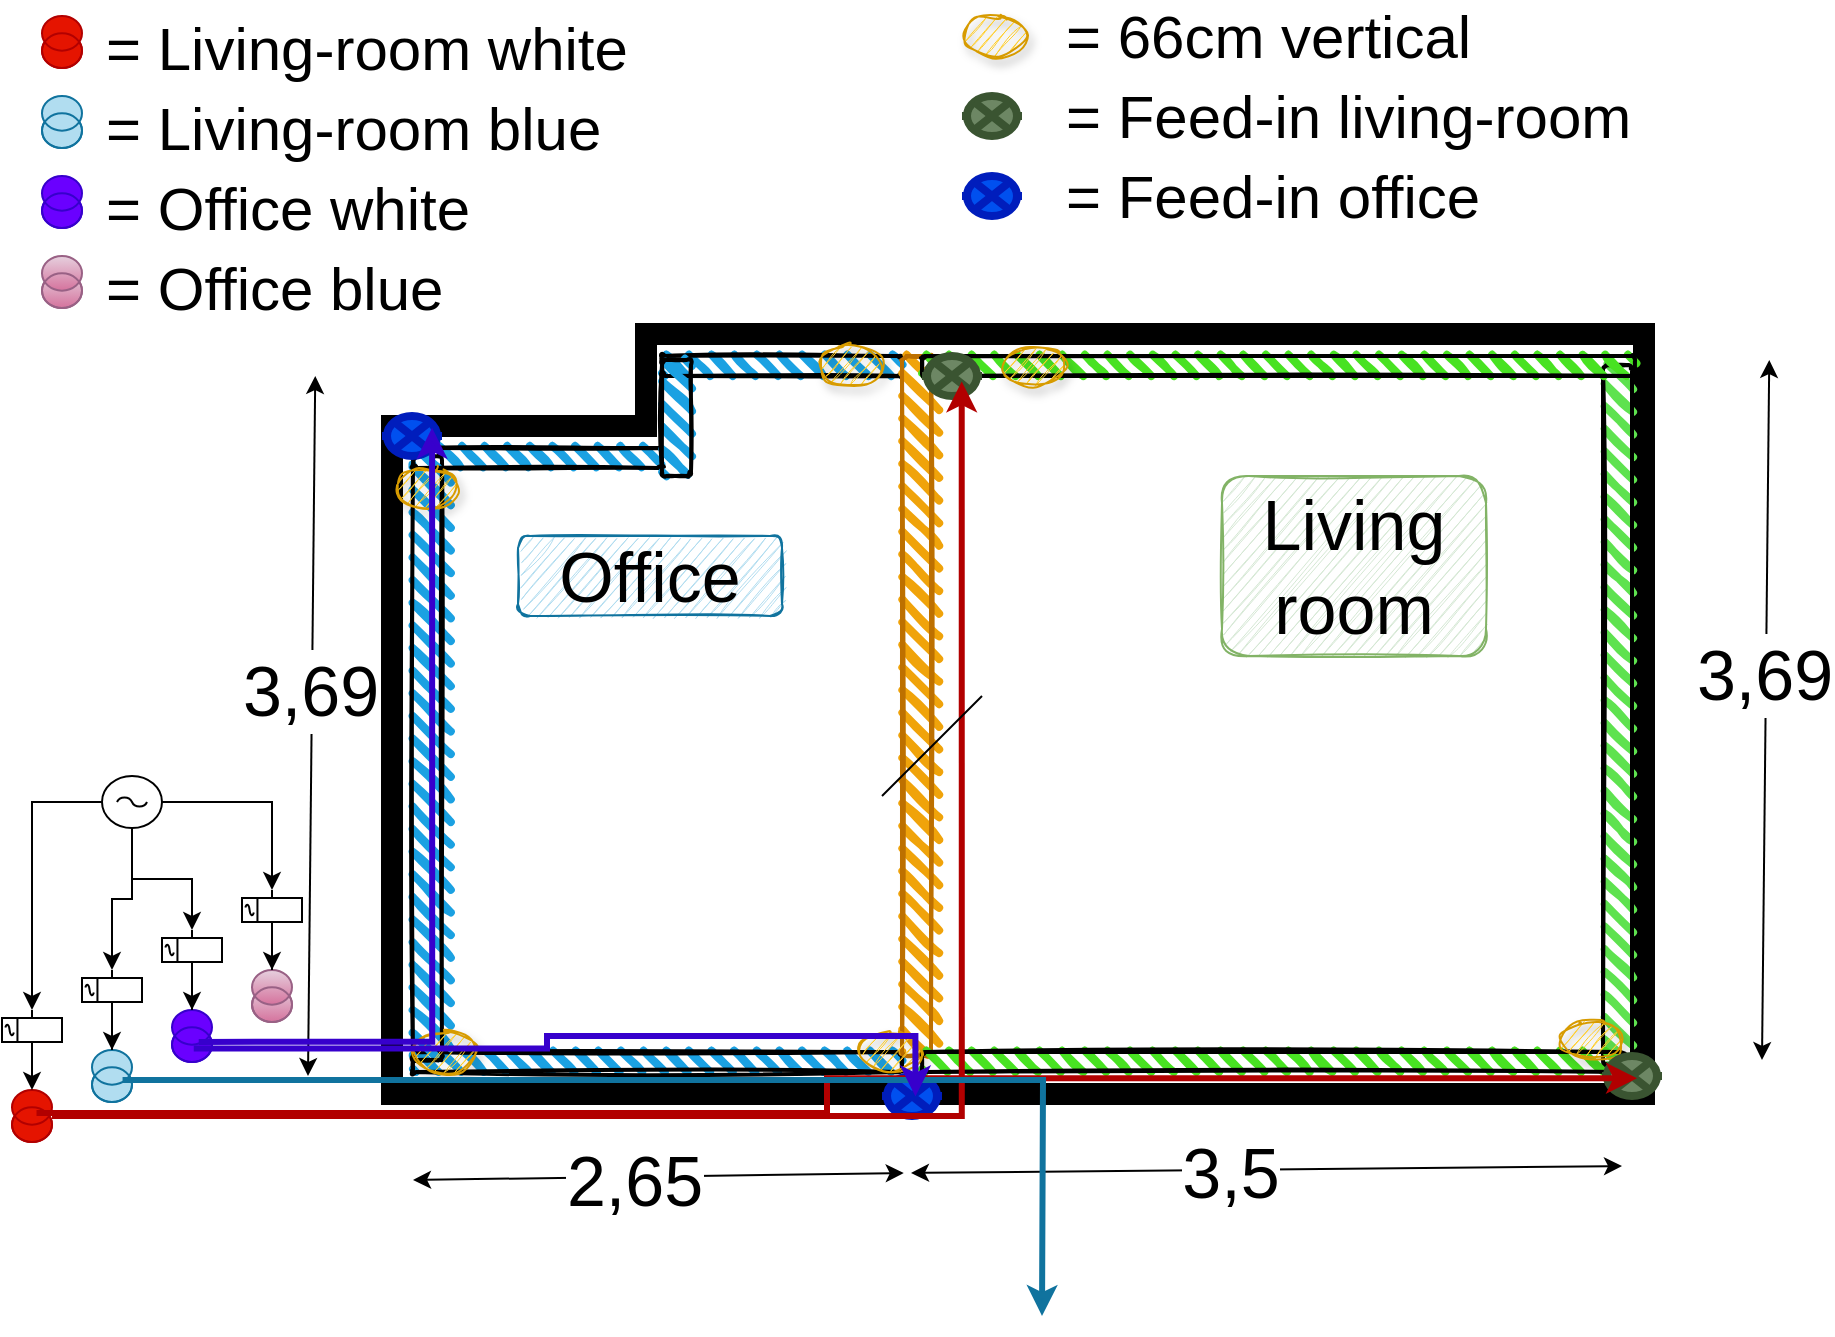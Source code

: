 <mxfile version="13.6.5">
    <diagram name="Page-1" id="38b20595-45e3-9b7f-d5ca-b57f44c5b66d">
        <mxGraphModel dx="2910" dy="993" grid="1" gridSize="10" guides="1" tooltips="1" connect="1" arrows="1" fold="1" page="1" pageScale="1" pageWidth="1100" pageHeight="850" background="#ffffff" math="0" shadow="0">
            <root>
                <mxCell id="0"/>
                <mxCell id="B944uMbOIRTjp_s_mnJW-95" value="wall" parent="0"/>
                <mxCell id="B944uMbOIRTjp_s_mnJW-96" value="" style="verticalLabelPosition=bottom;html=1;verticalAlign=top;align=center;shape=mxgraph.floorplan.wallCorner;fillColor=#000000;shadow=0;sketch=0;strokeColor=#000000;" parent="B944uMbOIRTjp_s_mnJW-95" vertex="1">
                    <mxGeometry x="-860" y="280" width="100" height="100" as="geometry"/>
                </mxCell>
                <mxCell id="B944uMbOIRTjp_s_mnJW-97" value="" style="verticalLabelPosition=bottom;html=1;verticalAlign=top;align=center;shape=mxgraph.floorplan.wallCorner;fillColor=#000000;direction=west;shadow=0;sketch=0;strokeColor=#000000;" parent="B944uMbOIRTjp_s_mnJW-95" vertex="1">
                    <mxGeometry x="-763" y="240" width="40" height="50" as="geometry"/>
                </mxCell>
                <mxCell id="B944uMbOIRTjp_s_mnJW-98" value="" style="verticalLabelPosition=bottom;html=1;verticalAlign=top;align=center;shape=mxgraph.floorplan.wall;fillColor=#000000;shadow=0;sketch=0;strokeColor=#000000;" parent="B944uMbOIRTjp_s_mnJW-95" vertex="1">
                    <mxGeometry x="-733" y="234" width="473" height="10" as="geometry"/>
                </mxCell>
                <mxCell id="B944uMbOIRTjp_s_mnJW-99" value="" style="verticalLabelPosition=bottom;html=1;verticalAlign=top;align=center;shape=mxgraph.floorplan.wallCorner;fillColor=#000000;direction=south;shadow=0;sketch=0;strokeColor=#000000;" parent="B944uMbOIRTjp_s_mnJW-95" vertex="1">
                    <mxGeometry x="-264" y="234" width="40" height="366" as="geometry"/>
                </mxCell>
                <mxCell id="B944uMbOIRTjp_s_mnJW-100" value="" style="verticalLabelPosition=bottom;html=1;verticalAlign=top;align=center;shape=mxgraph.floorplan.wallCorner;fillColor=#000000;direction=north;shadow=0;sketch=0;strokeColor=#000000;" parent="B944uMbOIRTjp_s_mnJW-95" vertex="1">
                    <mxGeometry x="-860" y="380" width="610" height="244" as="geometry"/>
                </mxCell>
                <mxCell id="B944uMbOIRTjp_s_mnJW-101" value="" style="verticalLabelPosition=bottom;html=1;verticalAlign=top;align=center;shape=mxgraph.floorplan.wallCorner;fillColor=#000000;direction=west;shadow=0;sketch=0;strokeColor=#000000;" parent="B944uMbOIRTjp_s_mnJW-95" vertex="1">
                    <mxGeometry x="-250" y="600" width="26" height="24" as="geometry"/>
                </mxCell>
                <mxCell id="1" style="" parent="0" visible="0"/>
                <mxCell id="B944uMbOIRTjp_s_mnJW-5" value="" style="rounded=0;whiteSpace=wrap;html=1;shadow=0;sketch=0;strokeColor=#000000;gradientColor=none;fillColor=none;" parent="1" vertex="1">
                    <mxGeometry x="-850" y="245" width="615" height="369" as="geometry"/>
                </mxCell>
                <mxCell id="B944uMbOIRTjp_s_mnJW-23" value="" style="rounded=0;whiteSpace=wrap;html=1;shadow=0;sketch=0;strokeColor=#000000;fillColor=#ffffff;gradientColor=none;" parent="1" vertex="1">
                    <mxGeometry x="-517" y="245" width="39" height="30" as="geometry"/>
                </mxCell>
                <mxCell id="B944uMbOIRTjp_s_mnJW-33" value="" style="rounded=0;whiteSpace=wrap;html=1;shadow=0;sketch=1;strokeColor=#000000;fillColor=#ffffff;gradientColor=none;" parent="1" vertex="1">
                    <mxGeometry x="-616" y="324" width="43" height="290" as="geometry"/>
                </mxCell>
                <mxCell id="B944uMbOIRTjp_s_mnJW-38" value="" style="group;rotation=-90;sketch=1;shadow=1;" parent="1" vertex="1" connectable="0">
                    <mxGeometry x="-810" y="425" width="302" height="74.669" as="geometry"/>
                </mxCell>
                <mxCell id="48ef80bc37b76060-48" value="" style="verticalLabelPosition=bottom;html=1;verticalAlign=top;align=center;strokeWidth=1;shape=mxgraph.floorplan.office_chair;shadow=0;rounded=0;comic=0;fontFamily=Verdana;fontSize=12;rotation=-90;" parent="B944uMbOIRTjp_s_mnJW-38" vertex="1">
                    <mxGeometry x="72" y="56" width="40" height="43" as="geometry"/>
                </mxCell>
                <mxCell id="48ef80bc37b76060-49" value="" style="shape=rect;shadow=0;rounded=0;comic=0;fontFamily=Verdana;fontSize=12;align=center;html=1;rotation=-90;" parent="B944uMbOIRTjp_s_mnJW-38" vertex="1">
                    <mxGeometry x="2" y="6" width="300" height="62" as="geometry"/>
                </mxCell>
                <mxCell id="48ef80bc37b76060-50" value="" style="verticalLabelPosition=bottom;html=1;verticalAlign=top;align=center;strokeWidth=1;shape=mxgraph.floorplan.workstation;shadow=0;flipV=1;rounded=0;comic=0;fontFamily=Verdana;fontSize=12;rotation=-90;" parent="B944uMbOIRTjp_s_mnJW-38" vertex="1">
                    <mxGeometry x="138" y="57" width="50" height="40" as="geometry"/>
                </mxCell>
                <mxCell id="48ef80bc37b76060-154" value="" style="verticalLabelPosition=bottom;html=1;verticalAlign=top;align=center;strokeWidth=1;shape=mxgraph.floorplan.flat_tv;rounded=0;shadow=0;comic=0;fontFamily=Verdana;fontSize=12;rotation=-255;" parent="B944uMbOIRTjp_s_mnJW-38" vertex="1">
                    <mxGeometry x="136" y="137" width="70" height="10" as="geometry"/>
                </mxCell>
                <mxCell id="48ef80bc37b76060-155" value="" style="verticalLabelPosition=bottom;html=1;verticalAlign=top;align=center;strokeWidth=1;shape=mxgraph.floorplan.flat_tv;rounded=0;shadow=0;comic=0;fontFamily=Verdana;fontSize=12;rotation=70;" parent="B944uMbOIRTjp_s_mnJW-38" vertex="1">
                    <mxGeometry x="136" y="6" width="70" height="10" as="geometry"/>
                </mxCell>
                <mxCell id="B944uMbOIRTjp_s_mnJW-41" value="" style="verticalLabelPosition=bottom;html=1;verticalAlign=top;align=center;shape=mxgraph.floorplan.laptop;shadow=0;sketch=0;strokeColor=#000000;fillColor=#ffffff;gradientColor=none;rotation=60;" parent="B944uMbOIRTjp_s_mnJW-38" vertex="1">
                    <mxGeometry x="130" y="6" width="40" height="35" as="geometry"/>
                </mxCell>
                <mxCell id="B944uMbOIRTjp_s_mnJW-39" value="" style="verticalLabelPosition=bottom;html=1;verticalAlign=top;align=center;shape=mxgraph.floorplan.couch;shadow=0;sketch=1;strokeColor=#000000;fillColor=#ffffff;gradientColor=none;rotation=90;" parent="1" vertex="1">
                    <mxGeometry x="-405" y="444" width="240" height="80" as="geometry"/>
                </mxCell>
                <mxCell id="B944uMbOIRTjp_s_mnJW-40" value="" style="verticalLabelPosition=bottom;html=1;verticalAlign=top;align=center;shape=mxgraph.floorplan.flat_tv;shadow=0;sketch=1;strokeColor=#000000;fillColor=#ffffff;gradientColor=none;" parent="1" vertex="1">
                    <mxGeometry x="-450" y="250" width="100" height="10" as="geometry"/>
                </mxCell>
                <mxCell id="B944uMbOIRTjp_s_mnJW-43" value="" style="verticalLabelPosition=bottom;html=1;verticalAlign=top;align=center;shape=mxgraph.floorplan.chair;shadow=0;sketch=1;strokeColor=#000000;fillColor=#ffffff;gradientColor=none;rotation=-65;" parent="1" vertex="1">
                    <mxGeometry x="-750" y="385" width="41" height="52" as="geometry"/>
                </mxCell>
                <mxCell id="B944uMbOIRTjp_s_mnJW-44" value="" style="verticalLabelPosition=bottom;html=1;verticalAlign=top;align=center;shape=mxgraph.floorplan.sofa;shadow=0;sketch=1;strokeColor=#000000;fillColor=#ffffff;gradientColor=none;rotation=0;direction=west;" parent="1" vertex="1">
                    <mxGeometry x="-489.99" y="522" width="160" height="80" as="geometry"/>
                </mxCell>
                <mxCell id="48ef80bc37b76060-143" value="" style="verticalLabelPosition=bottom;html=1;verticalAlign=top;align=center;strokeWidth=1;shape=mxgraph.floorplan.dresser;rounded=0;shadow=0;comic=0;fontFamily=Verdana;fontSize=12;rotation=0;sketch=1;" parent="1" vertex="1">
                    <mxGeometry x="-335" y="245" width="100" height="65" as="geometry"/>
                </mxCell>
                <mxCell id="48ef80bc37b76060-152" value="" style="verticalLabelPosition=bottom;html=1;verticalAlign=top;align=center;strokeWidth=1;shape=mxgraph.floorplan.dresser;rounded=0;shadow=0;comic=0;fontFamily=Verdana;fontSize=12;rotation=90;direction=south;sketch=1;" parent="1" vertex="1">
                    <mxGeometry x="-844.5" y="542.5" width="65" height="75" as="geometry"/>
                </mxCell>
                <mxCell id="48ef80bc37b76060-46" value="" style="group;sketch=1;" parent="1" vertex="1" connectable="0">
                    <mxGeometry x="-769.5" y="542" width="80" height="70" as="geometry"/>
                </mxCell>
                <mxCell id="B944uMbOIRTjp_s_mnJW-48" value="" style="group" parent="48ef80bc37b76060-46" vertex="1" connectable="0">
                    <mxGeometry width="80" height="70" as="geometry"/>
                </mxCell>
                <mxCell id="48ef80bc37b76060-2" value="" style="shape=rect;shadow=0;rounded=0;comic=0;fontFamily=Verdana;fontSize=12;align=center;html=1;" parent="B944uMbOIRTjp_s_mnJW-48" vertex="1">
                    <mxGeometry width="80" height="70" as="geometry"/>
                </mxCell>
                <mxCell id="48ef80bc37b76060-3" value="" style="verticalLabelPosition=bottom;html=1;verticalAlign=top;align=center;strokeWidth=1;shape=mxgraph.floorplan.workstation;shadow=0;flipV=1;rounded=0;comic=0;fontFamily=Verdana;fontSize=12;" parent="B944uMbOIRTjp_s_mnJW-48" vertex="1">
                    <mxGeometry x="15" y="14" width="50" height="56" as="geometry"/>
                </mxCell>
                <mxCell id="48ef80bc37b76060-333" value="" style="verticalLabelPosition=bottom;html=1;verticalAlign=top;align=center;strokeWidth=1;shape=mxgraph.floorplan.plant;rounded=0;shadow=0;comic=0;fontFamily=Verdana;fontSize=12;sketch=1;" parent="1" vertex="1">
                    <mxGeometry x="-478" y="280" width="47" height="51" as="geometry"/>
                </mxCell>
                <mxCell id="B944uMbOIRTjp_s_mnJW-52" value="" style="verticalLabelPosition=bottom;html=1;verticalAlign=top;align=center;shape=mxgraph.floorplan.window;shadow=0;sketch=0;strokeColor=#666666;fillColor=#f5f5f5;gradientColor=#b3b3b3;" parent="1" vertex="1">
                    <mxGeometry x="-400" y="610" width="130" height="20" as="geometry"/>
                </mxCell>
                <mxCell id="B944uMbOIRTjp_s_mnJW-75" value="" style="verticalLabelPosition=bottom;html=1;verticalAlign=top;align=center;shape=mxgraph.floorplan.doorLeft;aspect=fixed;shadow=0;sketch=0;strokeColor=#666666;fillColor=#f5f5f5;gradientColor=#b3b3b3;rotation=90;" parent="1" vertex="1">
                    <mxGeometry x="-924.93" y="324.43" width="66.13" height="70.26" as="geometry"/>
                </mxCell>
                <mxCell id="B944uMbOIRTjp_s_mnJW-20" value="" style="rounded=0;whiteSpace=wrap;html=1;fillColor=#f5f5f5;strokeColor=#666666;gradientColor=#b3b3b3;" parent="1" vertex="1">
                    <mxGeometry x="-620" y="230" width="86" height="21" as="geometry"/>
                </mxCell>
                <mxCell id="B944uMbOIRTjp_s_mnJW-104" value="" style="verticalLabelPosition=bottom;html=1;verticalAlign=top;align=center;shape=mxgraph.floorplan.room;fillColor=#000000;shadow=0;sketch=0;strokeColor=#000000;" parent="1" vertex="1">
                    <mxGeometry x="-520" y="240" width="42" height="40" as="geometry"/>
                </mxCell>
                <mxCell id="B944uMbOIRTjp_s_mnJW-139" value="" style="verticalLabelPosition=bottom;html=1;verticalAlign=top;align=center;shape=mxgraph.floorplan.floor_lamp;rounded=1;shadow=0;glass=0;labelBackgroundColor=none;sketch=1;strokeColor=#d6b656;fillColor=#fff2cc;gradientColor=#ffd966;fontSize=35;" parent="1" vertex="1">
                    <mxGeometry x="-640" y="393" width="40" height="37" as="geometry"/>
                </mxCell>
                <mxCell id="B944uMbOIRTjp_s_mnJW-140" value="" style="verticalLabelPosition=bottom;html=1;verticalAlign=top;align=center;shape=mxgraph.floorplan.floor_lamp;rounded=1;shadow=0;glass=0;labelBackgroundColor=none;sketch=1;strokeColor=#d6b656;fillColor=#fff2cc;gradientColor=#ffd966;fontSize=35;" parent="1" vertex="1">
                    <mxGeometry x="-450" y="393" width="40" height="37" as="geometry"/>
                </mxCell>
                <mxCell id="B944uMbOIRTjp_s_mnJW-111" value="measure" parent="0" visible="0"/>
                <mxCell id="B944uMbOIRTjp_s_mnJW-112" value="" style="endArrow=classic;startArrow=classic;html=1;entryX=1;entryY=0;entryDx=0;entryDy=0;exitX=1;exitY=1;exitDx=0;exitDy=0;" parent="B944uMbOIRTjp_s_mnJW-111" edge="1">
                    <mxGeometry width="50" height="50" relative="1" as="geometry">
                        <mxPoint x="-197.0" y="614" as="sourcePoint"/>
                        <mxPoint x="-197.0" y="245.0" as="targetPoint"/>
                    </mxGeometry>
                </mxCell>
                <mxCell id="B944uMbOIRTjp_s_mnJW-113" value="3,69" style="edgeLabel;html=1;align=center;verticalAlign=middle;resizable=0;points=[];" parent="B944uMbOIRTjp_s_mnJW-112" vertex="1" connectable="0">
                    <mxGeometry x="-0.11" y="2" relative="1" as="geometry">
                        <mxPoint as="offset"/>
                    </mxGeometry>
                </mxCell>
                <mxCell id="B944uMbOIRTjp_s_mnJW-114" value="" style="endArrow=classic;startArrow=classic;html=1;exitX=0;exitY=1;exitDx=0;exitDy=0;entryX=0;entryY=1;entryDx=0;entryDy=0;" parent="B944uMbOIRTjp_s_mnJW-111" edge="1">
                    <mxGeometry width="50" height="50" relative="1" as="geometry">
                        <mxPoint x="-878" y="614" as="sourcePoint"/>
                        <mxPoint x="-878" y="288.0" as="targetPoint"/>
                    </mxGeometry>
                </mxCell>
                <mxCell id="B944uMbOIRTjp_s_mnJW-115" value="3,26" style="edgeLabel;html=1;align=center;verticalAlign=middle;resizable=0;points=[];" parent="B944uMbOIRTjp_s_mnJW-114" vertex="1" connectable="0">
                    <mxGeometry x="-0.11" y="2" relative="1" as="geometry">
                        <mxPoint as="offset"/>
                    </mxGeometry>
                </mxCell>
                <mxCell id="B944uMbOIRTjp_s_mnJW-116" value="" style="endArrow=classic;startArrow=classic;html=1;entryX=0;entryY=0;entryDx=0;entryDy=0;exitX=0;exitY=1;exitDx=0;exitDy=0;" parent="B944uMbOIRTjp_s_mnJW-111" edge="1">
                    <mxGeometry width="50" height="50" relative="1" as="geometry">
                        <mxPoint x="-878" y="288.0" as="sourcePoint"/>
                        <mxPoint x="-878" y="245.0" as="targetPoint"/>
                    </mxGeometry>
                </mxCell>
                <mxCell id="B944uMbOIRTjp_s_mnJW-117" value="0,44" style="edgeLabel;html=1;align=center;verticalAlign=middle;resizable=0;points=[];" parent="B944uMbOIRTjp_s_mnJW-116" vertex="1" connectable="0">
                    <mxGeometry x="-0.11" y="2" relative="1" as="geometry">
                        <mxPoint as="offset"/>
                    </mxGeometry>
                </mxCell>
                <mxCell id="B944uMbOIRTjp_s_mnJW-118" value="" style="endArrow=classic;startArrow=classic;html=1;exitX=1;exitY=0;exitDx=0;exitDy=0;entryX=0;entryY=0;entryDx=0;entryDy=0;" parent="B944uMbOIRTjp_s_mnJW-111" edge="1">
                    <mxGeometry width="50" height="50" relative="1" as="geometry">
                        <mxPoint x="-723" y="220.0" as="sourcePoint"/>
                        <mxPoint x="-850" y="220.0" as="targetPoint"/>
                    </mxGeometry>
                </mxCell>
                <mxCell id="B944uMbOIRTjp_s_mnJW-119" value="1,27" style="edgeLabel;html=1;align=center;verticalAlign=middle;resizable=0;points=[];" parent="B944uMbOIRTjp_s_mnJW-118" vertex="1" connectable="0">
                    <mxGeometry x="-0.11" y="2" relative="1" as="geometry">
                        <mxPoint y="-1" as="offset"/>
                    </mxGeometry>
                </mxCell>
                <mxCell id="B944uMbOIRTjp_s_mnJW-120" value="" style="endArrow=classic;startArrow=classic;html=1;exitX=1;exitY=0;exitDx=0;exitDy=0;entryX=0;entryY=0;entryDx=0;entryDy=0;" parent="B944uMbOIRTjp_s_mnJW-111" edge="1">
                    <mxGeometry width="50" height="50" relative="1" as="geometry">
                        <mxPoint x="-620" y="220.0" as="sourcePoint"/>
                        <mxPoint x="-723.0" y="220.0" as="targetPoint"/>
                    </mxGeometry>
                </mxCell>
                <mxCell id="B944uMbOIRTjp_s_mnJW-121" value="1,03" style="edgeLabel;html=1;align=center;verticalAlign=middle;resizable=0;points=[];" parent="B944uMbOIRTjp_s_mnJW-120" vertex="1" connectable="0">
                    <mxGeometry x="-0.11" y="2" relative="1" as="geometry">
                        <mxPoint y="-1" as="offset"/>
                    </mxGeometry>
                </mxCell>
                <mxCell id="B944uMbOIRTjp_s_mnJW-122" value="" style="endArrow=classic;startArrow=classic;html=1;entryX=0;entryY=0;entryDx=0;entryDy=0;" parent="B944uMbOIRTjp_s_mnJW-111" edge="1">
                    <mxGeometry width="50" height="50" relative="1" as="geometry">
                        <mxPoint x="-520" y="220.0" as="sourcePoint"/>
                        <mxPoint x="-620" y="220.0" as="targetPoint"/>
                    </mxGeometry>
                </mxCell>
                <mxCell id="B944uMbOIRTjp_s_mnJW-123" value="1,03" style="edgeLabel;html=1;align=center;verticalAlign=middle;resizable=0;points=[];" parent="B944uMbOIRTjp_s_mnJW-122" vertex="1" connectable="0">
                    <mxGeometry x="-0.11" y="2" relative="1" as="geometry">
                        <mxPoint y="-1" as="offset"/>
                    </mxGeometry>
                </mxCell>
                <mxCell id="B944uMbOIRTjp_s_mnJW-124" value="" style="endArrow=classic;startArrow=classic;html=1;exitX=1;exitY=0;exitDx=0;exitDy=0;entryX=0;entryY=0;entryDx=0;entryDy=0;" parent="B944uMbOIRTjp_s_mnJW-111" edge="1">
                    <mxGeometry width="50" height="50" relative="1" as="geometry">
                        <mxPoint x="-235" y="220.0" as="sourcePoint"/>
                        <mxPoint x="-478" y="220.0" as="targetPoint"/>
                    </mxGeometry>
                </mxCell>
                <mxCell id="B944uMbOIRTjp_s_mnJW-125" value="2,43" style="edgeLabel;html=1;align=center;verticalAlign=middle;resizable=0;points=[];" parent="B944uMbOIRTjp_s_mnJW-124" vertex="1" connectable="0">
                    <mxGeometry x="-0.11" y="2" relative="1" as="geometry">
                        <mxPoint y="-1" as="offset"/>
                    </mxGeometry>
                </mxCell>
                <mxCell id="B944uMbOIRTjp_s_mnJW-126" value="" style="endArrow=classic;startArrow=classic;html=1;exitX=1;exitY=0;exitDx=0;exitDy=0;" parent="B944uMbOIRTjp_s_mnJW-111" edge="1">
                    <mxGeometry width="50" height="50" relative="1" as="geometry">
                        <mxPoint x="-478" y="220.0" as="sourcePoint"/>
                        <mxPoint x="-520" y="220" as="targetPoint"/>
                    </mxGeometry>
                </mxCell>
                <mxCell id="B944uMbOIRTjp_s_mnJW-127" value=",39" style="edgeLabel;html=1;align=center;verticalAlign=middle;resizable=0;points=[];" parent="B944uMbOIRTjp_s_mnJW-126" vertex="1" connectable="0">
                    <mxGeometry x="-0.11" y="2" relative="1" as="geometry">
                        <mxPoint y="-1" as="offset"/>
                    </mxGeometry>
                </mxCell>
                <mxCell id="B944uMbOIRTjp_s_mnJW-128" value="" style="endArrow=classic;startArrow=classic;html=1;exitX=1;exitY=1;exitDx=0;exitDy=0;entryX=0;entryY=1;entryDx=0;entryDy=0;" parent="B944uMbOIRTjp_s_mnJW-111" edge="1">
                    <mxGeometry width="50" height="50" relative="1" as="geometry">
                        <mxPoint x="-235" y="640" as="sourcePoint"/>
                        <mxPoint x="-850" y="640" as="targetPoint"/>
                    </mxGeometry>
                </mxCell>
                <mxCell id="B944uMbOIRTjp_s_mnJW-129" value="6,15" style="edgeLabel;html=1;align=center;verticalAlign=middle;resizable=0;points=[];" parent="B944uMbOIRTjp_s_mnJW-128" vertex="1" connectable="0">
                    <mxGeometry x="-0.11" y="2" relative="1" as="geometry">
                        <mxPoint as="offset"/>
                    </mxGeometry>
                </mxCell>
                <mxCell id="B944uMbOIRTjp_s_mnJW-130" value="" style="endArrow=classic;startArrow=classic;html=1;exitX=1;exitY=0;exitDx=0;exitDy=0;entryX=0;entryY=0;entryDx=0;entryDy=0;" parent="B944uMbOIRTjp_s_mnJW-111" edge="1">
                    <mxGeometry width="50" height="50" relative="1" as="geometry">
                        <mxPoint x="-616" y="628.21" as="sourcePoint"/>
                        <mxPoint x="-850" y="628.21" as="targetPoint"/>
                    </mxGeometry>
                </mxCell>
                <mxCell id="B944uMbOIRTjp_s_mnJW-131" value="2,34" style="edgeLabel;html=1;align=center;verticalAlign=middle;resizable=0;points=[];" parent="B944uMbOIRTjp_s_mnJW-130" vertex="1" connectable="0">
                    <mxGeometry x="-0.11" y="2" relative="1" as="geometry">
                        <mxPoint y="-1" as="offset"/>
                    </mxGeometry>
                </mxCell>
                <mxCell id="B944uMbOIRTjp_s_mnJW-132" value="" style="endArrow=classic;startArrow=classic;html=1;exitX=1;exitY=0;exitDx=0;exitDy=0;entryX=0;entryY=0;entryDx=0;entryDy=0;" parent="B944uMbOIRTjp_s_mnJW-111" edge="1">
                    <mxGeometry width="50" height="50" relative="1" as="geometry">
                        <mxPoint x="-235" y="628.21" as="sourcePoint"/>
                        <mxPoint x="-573" y="628.21" as="targetPoint"/>
                    </mxGeometry>
                </mxCell>
                <mxCell id="B944uMbOIRTjp_s_mnJW-133" value="3,38" style="edgeLabel;html=1;align=center;verticalAlign=middle;resizable=0;points=[];" parent="B944uMbOIRTjp_s_mnJW-132" vertex="1" connectable="0">
                    <mxGeometry x="-0.11" y="2" relative="1" as="geometry">
                        <mxPoint y="-1" as="offset"/>
                    </mxGeometry>
                </mxCell>
                <mxCell id="B944uMbOIRTjp_s_mnJW-134" value="" style="endArrow=classic;startArrow=classic;html=1;exitX=1;exitY=0;exitDx=0;exitDy=0;entryX=0;entryY=0;entryDx=0;entryDy=0;" parent="B944uMbOIRTjp_s_mnJW-111" edge="1">
                    <mxGeometry width="50" height="50" relative="1" as="geometry">
                        <mxPoint x="-534" y="208" as="sourcePoint"/>
                        <mxPoint x="-620" y="208" as="targetPoint"/>
                    </mxGeometry>
                </mxCell>
                <mxCell id="B944uMbOIRTjp_s_mnJW-135" value=",86" style="edgeLabel;html=1;align=center;verticalAlign=middle;resizable=0;points=[];" parent="B944uMbOIRTjp_s_mnJW-134" vertex="1" connectable="0">
                    <mxGeometry x="-0.11" y="2" relative="1" as="geometry">
                        <mxPoint y="-1" as="offset"/>
                    </mxGeometry>
                </mxCell>
                <mxCell id="B944uMbOIRTjp_s_mnJW-77" value="led" style="" parent="0"/>
                <mxCell id="B944uMbOIRTjp_s_mnJW-78" value="" style="rounded=1;whiteSpace=wrap;html=1;strokeWidth=2;fillWeight=4;hachureGap=8;hachureAngle=45;fillColor=#1ba1e2;sketch=1;shadow=0;" parent="B944uMbOIRTjp_s_mnJW-77" vertex="1">
                    <mxGeometry x="-720" y="250" width="120" height="10" as="geometry"/>
                </mxCell>
                <mxCell id="B944uMbOIRTjp_s_mnJW-79" value="" style="rounded=1;whiteSpace=wrap;html=1;strokeWidth=2;fillWeight=4;hachureGap=8;hachureAngle=45;fillColor=#1ba1e2;sketch=1;shadow=0;" parent="B944uMbOIRTjp_s_mnJW-77" vertex="1">
                    <mxGeometry x="-844.5" y="598" width="244.5" height="10" as="geometry"/>
                </mxCell>
                <mxCell id="B944uMbOIRTjp_s_mnJW-80" value="" style="rounded=1;whiteSpace=wrap;html=1;strokeWidth=2;fillWeight=4;hachureGap=8;hachureAngle=45;fillColor=#1ba1e2;sketch=1;shadow=0;" parent="B944uMbOIRTjp_s_mnJW-77" vertex="1">
                    <mxGeometry x="-844.5" y="300" width="14.5" height="302" as="geometry"/>
                </mxCell>
                <mxCell id="B944uMbOIRTjp_s_mnJW-81" value="" style="rounded=1;whiteSpace=wrap;html=1;strokeWidth=2;fillWeight=4;hachureGap=8;hachureAngle=45;fillColor=#f0a30a;sketch=1;shadow=0;strokeColor=#BD7000;fontColor=#ffffff;" parent="B944uMbOIRTjp_s_mnJW-77" vertex="1">
                    <mxGeometry x="-600" y="250" width="14.5" height="350" as="geometry"/>
                </mxCell>
                <mxCell id="B944uMbOIRTjp_s_mnJW-83" value="" style="rounded=1;whiteSpace=wrap;html=1;strokeWidth=2;fillWeight=4;hachureGap=8;hachureAngle=45;sketch=1;shadow=0;fillColor=#5EE24F;" parent="B944uMbOIRTjp_s_mnJW-77" vertex="1">
                    <mxGeometry x="-249.5" y="254.5" width="14.5" height="350" as="geometry"/>
                </mxCell>
                <mxCell id="B944uMbOIRTjp_s_mnJW-84" value="" style="rounded=1;whiteSpace=wrap;html=1;strokeWidth=2;fillWeight=4;hachureGap=8;hachureAngle=45;sketch=1;shadow=0;fillColor=#48E222;" parent="B944uMbOIRTjp_s_mnJW-77" vertex="1">
                    <mxGeometry x="-590" y="250" width="356.5" height="10" as="geometry"/>
                </mxCell>
                <mxCell id="B944uMbOIRTjp_s_mnJW-85" value="" style="rounded=1;whiteSpace=wrap;html=1;strokeWidth=2;fillWeight=4;hachureGap=8;hachureAngle=45;sketch=1;shadow=0;fillColor=#48E222;" parent="B944uMbOIRTjp_s_mnJW-77" vertex="1">
                    <mxGeometry x="-590" y="598" width="351" height="10" as="geometry"/>
                </mxCell>
                <mxCell id="B944uMbOIRTjp_s_mnJW-102" value="" style="rounded=1;whiteSpace=wrap;html=1;strokeWidth=2;fillWeight=4;hachureGap=8;hachureAngle=45;fillColor=#1ba1e2;sketch=1;shadow=0;" parent="B944uMbOIRTjp_s_mnJW-77" vertex="1">
                    <mxGeometry x="-844.5" y="296" width="124.5" height="10" as="geometry"/>
                </mxCell>
                <mxCell id="B944uMbOIRTjp_s_mnJW-103" value="" style="rounded=1;whiteSpace=wrap;html=1;strokeWidth=2;fillWeight=4;hachureGap=8;hachureAngle=45;fillColor=#1ba1e2;sketch=1;shadow=0;" parent="B944uMbOIRTjp_s_mnJW-77" vertex="1">
                    <mxGeometry x="-720" y="252" width="14.5" height="58" as="geometry"/>
                </mxCell>
                <mxCell id="B944uMbOIRTjp_s_mnJW-108" value="Office" style="text;align=center;verticalAlign=middle;rounded=1;shadow=0;glass=0;labelBackgroundColor=none;sketch=1;fontSize=35;whiteSpace=wrap;html=1;fillColor=#b1ddf0;strokeColor=#10739e;" parent="B944uMbOIRTjp_s_mnJW-77" vertex="1">
                    <mxGeometry x="-792" y="340" width="132" height="40" as="geometry"/>
                </mxCell>
                <mxCell id="B944uMbOIRTjp_s_mnJW-109" value="Living room" style="text;align=center;verticalAlign=middle;rounded=1;shadow=0;glass=0;labelBackgroundColor=none;sketch=1;fontSize=35;whiteSpace=wrap;html=1;fillColor=#d5e8d4;strokeColor=#82b366;" parent="B944uMbOIRTjp_s_mnJW-77" vertex="1">
                    <mxGeometry x="-440" y="310" width="132" height="90" as="geometry"/>
                </mxCell>
                <mxCell id="B944uMbOIRTjp_s_mnJW-141" value="" style="endArrow=classic;startArrow=classic;html=1;fontSize=35;fontColor=#000000;entryX=0.75;entryY=1;entryDx=0;entryDy=0;exitX=0;exitY=1;exitDx=0;exitDy=0;" parent="B944uMbOIRTjp_s_mnJW-77" edge="1">
                    <mxGeometry width="50" height="50" relative="1" as="geometry">
                        <mxPoint x="-844.5" y="662" as="sourcePoint"/>
                        <mxPoint x="-599.125" y="658.5" as="targetPoint"/>
                    </mxGeometry>
                </mxCell>
                <mxCell id="B944uMbOIRTjp_s_mnJW-142" value="2,65" style="edgeLabel;html=1;align=center;verticalAlign=middle;resizable=0;points=[];fontSize=35;fontColor=#000000;" parent="B944uMbOIRTjp_s_mnJW-141" vertex="1" connectable="0">
                    <mxGeometry x="-0.103" y="-1" relative="1" as="geometry">
                        <mxPoint as="offset"/>
                    </mxGeometry>
                </mxCell>
                <mxCell id="B944uMbOIRTjp_s_mnJW-143" value="" style="endArrow=classic;startArrow=classic;html=1;fontSize=35;fontColor=#000000;entryX=0.5;entryY=1;entryDx=0;entryDy=0;exitX=0.75;exitY=0;exitDx=0;exitDy=0;" parent="B944uMbOIRTjp_s_mnJW-77" edge="1">
                    <mxGeometry width="50" height="50" relative="1" as="geometry">
                        <mxPoint x="-893.375" y="260" as="sourcePoint"/>
                        <mxPoint x="-897" y="610" as="targetPoint"/>
                    </mxGeometry>
                </mxCell>
                <mxCell id="B944uMbOIRTjp_s_mnJW-144" value="3,69" style="edgeLabel;html=1;align=center;verticalAlign=middle;resizable=0;points=[];fontSize=35;fontColor=#000000;" parent="B944uMbOIRTjp_s_mnJW-143" vertex="1" connectable="0">
                    <mxGeometry x="-0.103" y="-1" relative="1" as="geometry">
                        <mxPoint as="offset"/>
                    </mxGeometry>
                </mxCell>
                <mxCell id="B944uMbOIRTjp_s_mnJW-145" value="" style="endArrow=classic;startArrow=classic;html=1;fontSize=35;fontColor=#000000;entryX=0.5;entryY=1;entryDx=0;entryDy=0;exitX=0.75;exitY=0;exitDx=0;exitDy=0;" parent="B944uMbOIRTjp_s_mnJW-77" edge="1">
                    <mxGeometry width="50" height="50" relative="1" as="geometry">
                        <mxPoint x="-166.375" y="252" as="sourcePoint"/>
                        <mxPoint x="-170" y="602" as="targetPoint"/>
                    </mxGeometry>
                </mxCell>
                <mxCell id="B944uMbOIRTjp_s_mnJW-146" value="3,69" style="edgeLabel;html=1;align=center;verticalAlign=middle;resizable=0;points=[];fontSize=35;fontColor=#000000;" parent="B944uMbOIRTjp_s_mnJW-145" vertex="1" connectable="0">
                    <mxGeometry x="-0.103" y="-1" relative="1" as="geometry">
                        <mxPoint as="offset"/>
                    </mxGeometry>
                </mxCell>
                <mxCell id="B944uMbOIRTjp_s_mnJW-147" value="" style="endArrow=classic;startArrow=classic;html=1;fontSize=35;fontColor=#000000;exitX=0;exitY=1;exitDx=0;exitDy=0;" parent="B944uMbOIRTjp_s_mnJW-77" edge="1">
                    <mxGeometry width="50" height="50" relative="1" as="geometry">
                        <mxPoint x="-595.5" y="658.5" as="sourcePoint"/>
                        <mxPoint x="-240" y="655" as="targetPoint"/>
                    </mxGeometry>
                </mxCell>
                <mxCell id="B944uMbOIRTjp_s_mnJW-148" value="3,5" style="edgeLabel;html=1;align=center;verticalAlign=middle;resizable=0;points=[];fontSize=35;fontColor=#000000;" parent="B944uMbOIRTjp_s_mnJW-147" vertex="1" connectable="0">
                    <mxGeometry x="-0.103" y="-1" relative="1" as="geometry">
                        <mxPoint as="offset"/>
                    </mxGeometry>
                </mxCell>
                <mxCell id="B944uMbOIRTjp_s_mnJW-155" value="" style="ellipse;whiteSpace=wrap;html=1;rounded=1;shadow=1;glass=0;labelBackgroundColor=none;sketch=1;strokeColor=#d79b00;fontSize=35;fillColor=#ffcd28;" parent="B944uMbOIRTjp_s_mnJW-77" vertex="1">
                    <mxGeometry x="-570" y="80" width="32" height="20" as="geometry"/>
                </mxCell>
                <mxCell id="B944uMbOIRTjp_s_mnJW-156" value="= 66cm&amp;nbsp;vertical&amp;nbsp;" style="text;html=1;strokeColor=none;fillColor=none;align=left;verticalAlign=middle;whiteSpace=wrap;rounded=0;shadow=1;glass=0;labelBackgroundColor=none;sketch=1;fontSize=30;fontColor=#000000;" parent="B944uMbOIRTjp_s_mnJW-77" vertex="1">
                    <mxGeometry x="-520" y="80" width="284.5" height="20" as="geometry"/>
                </mxCell>
                <mxCell id="B944uMbOIRTjp_s_mnJW-160" value="" style="ellipse;whiteSpace=wrap;html=1;rounded=1;shadow=1;glass=0;labelBackgroundColor=none;sketch=1;strokeColor=#d79b00;fontSize=35;fillColor=#ffcd28;" parent="B944uMbOIRTjp_s_mnJW-77" vertex="1">
                    <mxGeometry x="-853.25" y="306" width="32" height="20" as="geometry"/>
                </mxCell>
                <mxCell id="B944uMbOIRTjp_s_mnJW-162" value="" style="ellipse;whiteSpace=wrap;html=1;rounded=1;shadow=1;glass=0;labelBackgroundColor=none;sketch=1;strokeColor=#d79b00;fontSize=35;fillColor=#ffcd28;" parent="B944uMbOIRTjp_s_mnJW-77" vertex="1">
                    <mxGeometry x="-844.5" y="588" width="32" height="20" as="geometry"/>
                </mxCell>
                <mxCell id="B944uMbOIRTjp_s_mnJW-163" value="" style="ellipse;whiteSpace=wrap;html=1;rounded=1;shadow=1;glass=0;labelBackgroundColor=none;sketch=1;strokeColor=#d79b00;fontSize=35;fillColor=#ffcd28;" parent="B944uMbOIRTjp_s_mnJW-77" vertex="1">
                    <mxGeometry x="-642" y="245" width="32" height="20" as="geometry"/>
                </mxCell>
                <mxCell id="B944uMbOIRTjp_s_mnJW-164" value="" style="ellipse;whiteSpace=wrap;html=1;rounded=1;shadow=1;glass=0;labelBackgroundColor=none;sketch=1;strokeColor=#d79b00;fontSize=35;fillColor=#ffcd28;" parent="B944uMbOIRTjp_s_mnJW-77" vertex="1">
                    <mxGeometry x="-550" y="245" width="32" height="20" as="geometry"/>
                </mxCell>
                <mxCell id="B944uMbOIRTjp_s_mnJW-165" value="" style="ellipse;whiteSpace=wrap;html=1;rounded=1;shadow=1;glass=0;labelBackgroundColor=none;sketch=1;strokeColor=#d79b00;fontSize=35;fillColor=#ffcd28;" parent="B944uMbOIRTjp_s_mnJW-77" vertex="1">
                    <mxGeometry x="-271" y="582" width="32" height="20" as="geometry"/>
                </mxCell>
                <mxCell id="B944uMbOIRTjp_s_mnJW-166" value="" style="ellipse;whiteSpace=wrap;html=1;rounded=1;shadow=1;glass=0;labelBackgroundColor=none;sketch=1;strokeColor=#d79b00;fontSize=35;fillColor=#ffcd28;" parent="B944uMbOIRTjp_s_mnJW-77" vertex="1">
                    <mxGeometry x="-622" y="588" width="32" height="20" as="geometry"/>
                </mxCell>
                <mxCell id="2" value="led_wiring" parent="0"/>
                <mxCell id="6" value="" style="pointerEvents=1;verticalLabelPosition=bottom;shadow=0;dashed=0;align=center;html=1;verticalAlign=top;shape=mxgraph.electrical.miscellaneous.light_bulb;strokeColor=#3A5431;strokeWidth=4;fillColor=#6d8764;fontColor=#ffffff;" parent="2" vertex="1">
                    <mxGeometry x="-250" y="600" width="30" height="20" as="geometry"/>
                </mxCell>
                <mxCell id="7" value="" style="pointerEvents=1;verticalLabelPosition=bottom;shadow=0;dashed=0;align=center;html=1;verticalAlign=top;shape=mxgraph.electrical.miscellaneous.light_bulb;strokeColor=#3A5431;strokeWidth=4;fillColor=#6d8764;fontColor=#ffffff;" parent="2" vertex="1">
                    <mxGeometry x="-590" y="250" width="30" height="20" as="geometry"/>
                </mxCell>
                <mxCell id="8" value="" style="pointerEvents=1;verticalLabelPosition=bottom;shadow=0;dashed=0;align=center;html=1;verticalAlign=top;shape=mxgraph.electrical.miscellaneous.light_bulb;strokeColor=#3A5431;strokeWidth=4;fillColor=#6d8764;fontColor=#ffffff;" parent="2" vertex="1">
                    <mxGeometry x="-570" y="120" width="30" height="20" as="geometry"/>
                </mxCell>
                <mxCell id="9" value="= Feed-in living-room&amp;nbsp;" style="text;html=1;strokeColor=none;fillColor=none;align=left;verticalAlign=middle;whiteSpace=wrap;rounded=0;shadow=1;glass=0;labelBackgroundColor=none;sketch=1;fontSize=30;fontColor=#000000;" parent="2" vertex="1">
                    <mxGeometry x="-520" y="120" width="373" height="20" as="geometry"/>
                </mxCell>
                <mxCell id="10" value="" style="pointerEvents=1;verticalLabelPosition=bottom;shadow=0;dashed=0;align=center;html=1;verticalAlign=top;shape=mxgraph.electrical.miscellaneous.light_bulb;strokeColor=#001DBC;strokeWidth=4;fillColor=#0050ef;fontColor=#ffffff;" parent="2" vertex="1">
                    <mxGeometry x="-570" y="160" width="30" height="20" as="geometry"/>
                </mxCell>
                <mxCell id="11" value="= Feed-in office&amp;nbsp;" style="text;html=1;strokeColor=none;fillColor=none;align=left;verticalAlign=middle;whiteSpace=wrap;rounded=0;shadow=1;glass=0;labelBackgroundColor=none;sketch=1;fontSize=30;fontColor=#000000;" parent="2" vertex="1">
                    <mxGeometry x="-520" y="160" width="293" height="20" as="geometry"/>
                </mxCell>
                <mxCell id="12" value="" style="pointerEvents=1;verticalLabelPosition=bottom;shadow=0;dashed=0;align=center;html=1;verticalAlign=top;shape=mxgraph.electrical.miscellaneous.light_bulb;strokeColor=#001DBC;strokeWidth=4;fillColor=#0050ef;fontColor=#ffffff;" parent="2" vertex="1">
                    <mxGeometry x="-610" y="610" width="30" height="20" as="geometry"/>
                </mxCell>
                <mxCell id="13" value="" style="pointerEvents=1;verticalLabelPosition=bottom;shadow=0;dashed=0;align=center;html=1;verticalAlign=top;shape=mxgraph.electrical.miscellaneous.light_bulb;strokeColor=#001DBC;strokeWidth=4;fillColor=#0050ef;fontColor=#ffffff;" parent="2" vertex="1">
                    <mxGeometry x="-860" y="280" width="30" height="20" as="geometry"/>
                </mxCell>
                <mxCell id="37" style="edgeStyle=orthogonalEdgeStyle;rounded=0;orthogonalLoop=1;jettySize=auto;html=1;entryX=0.5;entryY=0;entryDx=0;entryDy=0;entryPerimeter=0;" edge="1" parent="2" source="41" target="53">
                    <mxGeometry relative="1" as="geometry"/>
                </mxCell>
                <mxCell id="38" style="edgeStyle=orthogonalEdgeStyle;rounded=0;orthogonalLoop=1;jettySize=auto;html=1;entryX=0.5;entryY=0;entryDx=0;entryDy=0;entryPerimeter=0;" edge="1" parent="2" source="41" target="44">
                    <mxGeometry relative="1" as="geometry"/>
                </mxCell>
                <mxCell id="39" style="edgeStyle=orthogonalEdgeStyle;rounded=0;orthogonalLoop=1;jettySize=auto;html=1;entryX=0.5;entryY=0;entryDx=0;entryDy=0;entryPerimeter=0;" edge="1" parent="2" source="41" target="47">
                    <mxGeometry relative="1" as="geometry"/>
                </mxCell>
                <mxCell id="40" style="edgeStyle=orthogonalEdgeStyle;rounded=0;orthogonalLoop=1;jettySize=auto;html=1;entryX=0.5;entryY=0;entryDx=0;entryDy=0;entryPerimeter=0;" edge="1" parent="2" source="41" target="50">
                    <mxGeometry relative="1" as="geometry"/>
                </mxCell>
                <mxCell id="41" value="" style="pointerEvents=1;verticalLabelPosition=bottom;shadow=0;dashed=0;align=center;html=1;verticalAlign=top;shape=mxgraph.electrical.signal_sources.ac_source;" vertex="1" parent="2">
                    <mxGeometry x="-1000" y="460" width="30" height="26" as="geometry"/>
                </mxCell>
                <mxCell id="42" value="" style="pointerEvents=1;verticalLabelPosition=bottom;shadow=0;dashed=0;align=center;html=1;verticalAlign=top;shape=mxgraph.electrical.signal_sources.current_source;fillColor=#b1ddf0;strokeColor=#10739e;" vertex="1" parent="2">
                    <mxGeometry x="-1005" y="597" width="20" height="26" as="geometry"/>
                </mxCell>
                <mxCell id="43" style="edgeStyle=orthogonalEdgeStyle;rounded=0;orthogonalLoop=1;jettySize=auto;html=1;entryX=0.5;entryY=0;entryDx=0;entryDy=0;entryPerimeter=0;" edge="1" parent="2" source="44" target="42">
                    <mxGeometry relative="1" as="geometry"/>
                </mxCell>
                <mxCell id="44" value="" style="pointerEvents=1;verticalLabelPosition=bottom;shadow=0;dashed=0;align=center;html=1;verticalAlign=top;shape=mxgraph.electrical.electro-mechanical.relay;" vertex="1" parent="2">
                    <mxGeometry x="-1010" y="557" width="30" height="20" as="geometry"/>
                </mxCell>
                <mxCell id="45" value="" style="pointerEvents=1;verticalLabelPosition=bottom;shadow=0;dashed=0;align=center;html=1;verticalAlign=top;shape=mxgraph.electrical.signal_sources.current_source;fillColor=#6a00ff;strokeColor=#3700CC;fontColor=#ffffff;" vertex="1" parent="2">
                    <mxGeometry x="-965" y="577" width="20" height="26" as="geometry"/>
                </mxCell>
                <mxCell id="46" style="edgeStyle=orthogonalEdgeStyle;rounded=0;orthogonalLoop=1;jettySize=auto;html=1;entryX=0.5;entryY=0;entryDx=0;entryDy=0;entryPerimeter=0;" edge="1" parent="2" source="47" target="45">
                    <mxGeometry relative="1" as="geometry"/>
                </mxCell>
                <mxCell id="47" value="" style="pointerEvents=1;verticalLabelPosition=bottom;shadow=0;dashed=0;align=center;html=1;verticalAlign=top;shape=mxgraph.electrical.electro-mechanical.relay;" vertex="1" parent="2">
                    <mxGeometry x="-970" y="537" width="30" height="20" as="geometry"/>
                </mxCell>
                <mxCell id="48" value="" style="pointerEvents=1;verticalLabelPosition=bottom;shadow=0;dashed=0;align=center;html=1;verticalAlign=top;shape=mxgraph.electrical.signal_sources.current_source;fillColor=#e6d0de;strokeColor=#996185;gradientColor=#d5739d;" vertex="1" parent="2">
                    <mxGeometry x="-925" y="557" width="20" height="26" as="geometry"/>
                </mxCell>
                <mxCell id="49" style="edgeStyle=orthogonalEdgeStyle;rounded=0;orthogonalLoop=1;jettySize=auto;html=1;entryX=0.5;entryY=0;entryDx=0;entryDy=0;entryPerimeter=0;" edge="1" parent="2" source="50" target="48">
                    <mxGeometry relative="1" as="geometry"/>
                </mxCell>
                <mxCell id="50" value="" style="pointerEvents=1;verticalLabelPosition=bottom;shadow=0;dashed=0;align=center;html=1;verticalAlign=top;shape=mxgraph.electrical.electro-mechanical.relay;" vertex="1" parent="2">
                    <mxGeometry x="-930" y="517" width="30" height="20" as="geometry"/>
                </mxCell>
                <mxCell id="63" style="edgeStyle=orthogonalEdgeStyle;rounded=0;orthogonalLoop=1;jettySize=auto;html=1;entryX=0.662;entryY=0.636;entryDx=0;entryDy=0;entryPerimeter=0;fontSize=30;fillColor=#e51400;strokeColor=#B20000;strokeWidth=3;" edge="1" parent="2" source="51" target="7">
                    <mxGeometry relative="1" as="geometry"/>
                </mxCell>
                <mxCell id="51" value="" style="pointerEvents=1;verticalLabelPosition=bottom;shadow=0;dashed=0;align=center;html=1;verticalAlign=top;shape=mxgraph.electrical.signal_sources.current_source;fillColor=#e51400;strokeColor=#B20000;fontColor=#ffffff;" vertex="1" parent="2">
                    <mxGeometry x="-1045" y="617" width="20" height="26" as="geometry"/>
                </mxCell>
                <mxCell id="52" style="edgeStyle=orthogonalEdgeStyle;rounded=0;orthogonalLoop=1;jettySize=auto;html=1;entryX=0.5;entryY=0;entryDx=0;entryDy=0;entryPerimeter=0;" edge="1" parent="2" target="51">
                    <mxGeometry relative="1" as="geometry">
                        <mxPoint x="-1034.99" y="597" as="sourcePoint"/>
                    </mxGeometry>
                </mxCell>
                <mxCell id="53" value="" style="pointerEvents=1;verticalLabelPosition=bottom;shadow=0;dashed=0;align=center;html=1;verticalAlign=top;shape=mxgraph.electrical.electro-mechanical.relay;" vertex="1" parent="2">
                    <mxGeometry x="-1050" y="577" width="30" height="20" as="geometry"/>
                </mxCell>
                <mxCell id="54" value="" style="pointerEvents=1;verticalLabelPosition=bottom;shadow=0;dashed=0;align=center;html=1;verticalAlign=top;shape=mxgraph.electrical.signal_sources.current_source;fillColor=#e51400;strokeColor=#B20000;fontColor=#ffffff;" vertex="1" parent="2">
                    <mxGeometry x="-1030" y="80" width="20" height="26" as="geometry"/>
                </mxCell>
                <mxCell id="55" value="= Living-room white" style="text;html=1;strokeColor=none;fillColor=none;align=left;verticalAlign=middle;whiteSpace=wrap;rounded=0;shadow=1;glass=0;labelBackgroundColor=none;sketch=1;fontSize=30;fontColor=#000000;" vertex="1" parent="2">
                    <mxGeometry x="-1000" y="86" width="284.5" height="20" as="geometry"/>
                </mxCell>
                <mxCell id="56" value="" style="pointerEvents=1;verticalLabelPosition=bottom;shadow=0;dashed=0;align=center;html=1;verticalAlign=top;shape=mxgraph.electrical.signal_sources.current_source;fillColor=#b1ddf0;strokeColor=#10739e;" vertex="1" parent="2">
                    <mxGeometry x="-1030" y="120" width="20" height="26" as="geometry"/>
                </mxCell>
                <mxCell id="57" value="= Living-room blue" style="text;html=1;strokeColor=none;fillColor=none;align=left;verticalAlign=middle;whiteSpace=wrap;rounded=0;shadow=1;glass=0;labelBackgroundColor=none;sketch=1;fontSize=30;fontColor=#000000;" vertex="1" parent="2">
                    <mxGeometry x="-1000" y="126" width="284.5" height="20" as="geometry"/>
                </mxCell>
                <mxCell id="58" value="" style="pointerEvents=1;verticalLabelPosition=bottom;shadow=0;dashed=0;align=center;html=1;verticalAlign=top;shape=mxgraph.electrical.signal_sources.current_source;fillColor=#6a00ff;strokeColor=#3700CC;fontColor=#ffffff;" vertex="1" parent="2">
                    <mxGeometry x="-1030" y="160" width="20" height="26" as="geometry"/>
                </mxCell>
                <mxCell id="59" value="= Office white" style="text;html=1;strokeColor=none;fillColor=none;align=left;verticalAlign=middle;whiteSpace=wrap;rounded=0;shadow=1;glass=0;labelBackgroundColor=none;sketch=1;fontSize=30;fontColor=#000000;" vertex="1" parent="2">
                    <mxGeometry x="-1000" y="166" width="284.5" height="20" as="geometry"/>
                </mxCell>
                <mxCell id="60" value="" style="pointerEvents=1;verticalLabelPosition=bottom;shadow=0;dashed=0;align=center;html=1;verticalAlign=top;shape=mxgraph.electrical.signal_sources.current_source;fillColor=#e6d0de;strokeColor=#996185;gradientColor=#d5739d;" vertex="1" parent="2">
                    <mxGeometry x="-1030" y="200" width="20" height="26" as="geometry"/>
                </mxCell>
                <mxCell id="61" value="= Office blue" style="text;html=1;strokeColor=none;fillColor=none;align=left;verticalAlign=middle;whiteSpace=wrap;rounded=0;shadow=1;glass=0;labelBackgroundColor=none;sketch=1;fontSize=30;fontColor=#000000;" vertex="1" parent="2">
                    <mxGeometry x="-1000" y="206" width="284.5" height="20" as="geometry"/>
                </mxCell>
                <mxCell id="62" value="" style="endArrow=none;html=1;fontSize=30;" edge="1" parent="2">
                    <mxGeometry width="50" height="50" relative="1" as="geometry">
                        <mxPoint x="-610" y="470" as="sourcePoint"/>
                        <mxPoint x="-560" y="420" as="targetPoint"/>
                    </mxGeometry>
                </mxCell>
                <mxCell id="64" style="edgeStyle=orthogonalEdgeStyle;rounded=0;orthogonalLoop=1;jettySize=auto;html=1;entryX=0.584;entryY=0.557;entryDx=0;entryDy=0;entryPerimeter=0;fontSize=30;fillColor=#e51400;strokeColor=#B20000;strokeWidth=3;exitX=0.613;exitY=0.443;exitDx=0;exitDy=0;exitPerimeter=0;" edge="1" parent="2" source="51" target="6">
                    <mxGeometry relative="1" as="geometry">
                        <mxPoint x="-1015" y="640.034" as="sourcePoint"/>
                        <mxPoint x="-560.14" y="272.72" as="targetPoint"/>
                    </mxGeometry>
                </mxCell>
                <mxCell id="65" style="edgeStyle=orthogonalEdgeStyle;rounded=0;orthogonalLoop=1;jettySize=auto;html=1;fontSize=30;fillColor=#b1ddf0;strokeColor=#10739e;strokeWidth=3;exitX=0.764;exitY=0.576;exitDx=0;exitDy=0;exitPerimeter=0;" edge="1" parent="2" source="42">
                    <mxGeometry relative="1" as="geometry">
                        <mxPoint x="-1022.74" y="638.518" as="sourcePoint"/>
                        <mxPoint x="-530" y="730" as="targetPoint"/>
                    </mxGeometry>
                </mxCell>
                <mxCell id="66" style="edgeStyle=orthogonalEdgeStyle;rounded=0;orthogonalLoop=1;jettySize=auto;html=1;fontSize=30;fillColor=#6a00ff;strokeColor=#3700CC;strokeWidth=3;exitX=0.668;exitY=0.613;exitDx=0;exitDy=0;exitPerimeter=0;entryX=0.835;entryY=0.295;entryDx=0;entryDy=0;entryPerimeter=0;" edge="1" parent="2" source="45" target="13">
                    <mxGeometry relative="1" as="geometry">
                        <mxPoint x="-979.72" y="621.976" as="sourcePoint"/>
                        <mxPoint x="-520" y="740" as="targetPoint"/>
                    </mxGeometry>
                </mxCell>
                <mxCell id="67" style="edgeStyle=orthogonalEdgeStyle;rounded=0;orthogonalLoop=1;jettySize=auto;html=1;fontSize=30;fillColor=#6a00ff;strokeColor=#3700CC;strokeWidth=3;exitX=0.544;exitY=0.74;exitDx=0;exitDy=0;exitPerimeter=0;entryX=0.557;entryY=0.512;entryDx=0;entryDy=0;entryPerimeter=0;" edge="1" parent="2" source="45" target="12">
                    <mxGeometry relative="1" as="geometry">
                        <mxPoint x="-941.64" y="602.938" as="sourcePoint"/>
                        <mxPoint x="-824.95" y="295.9" as="targetPoint"/>
                    </mxGeometry>
                </mxCell>
            </root>
        </mxGraphModel>
    </diagram>
</mxfile>